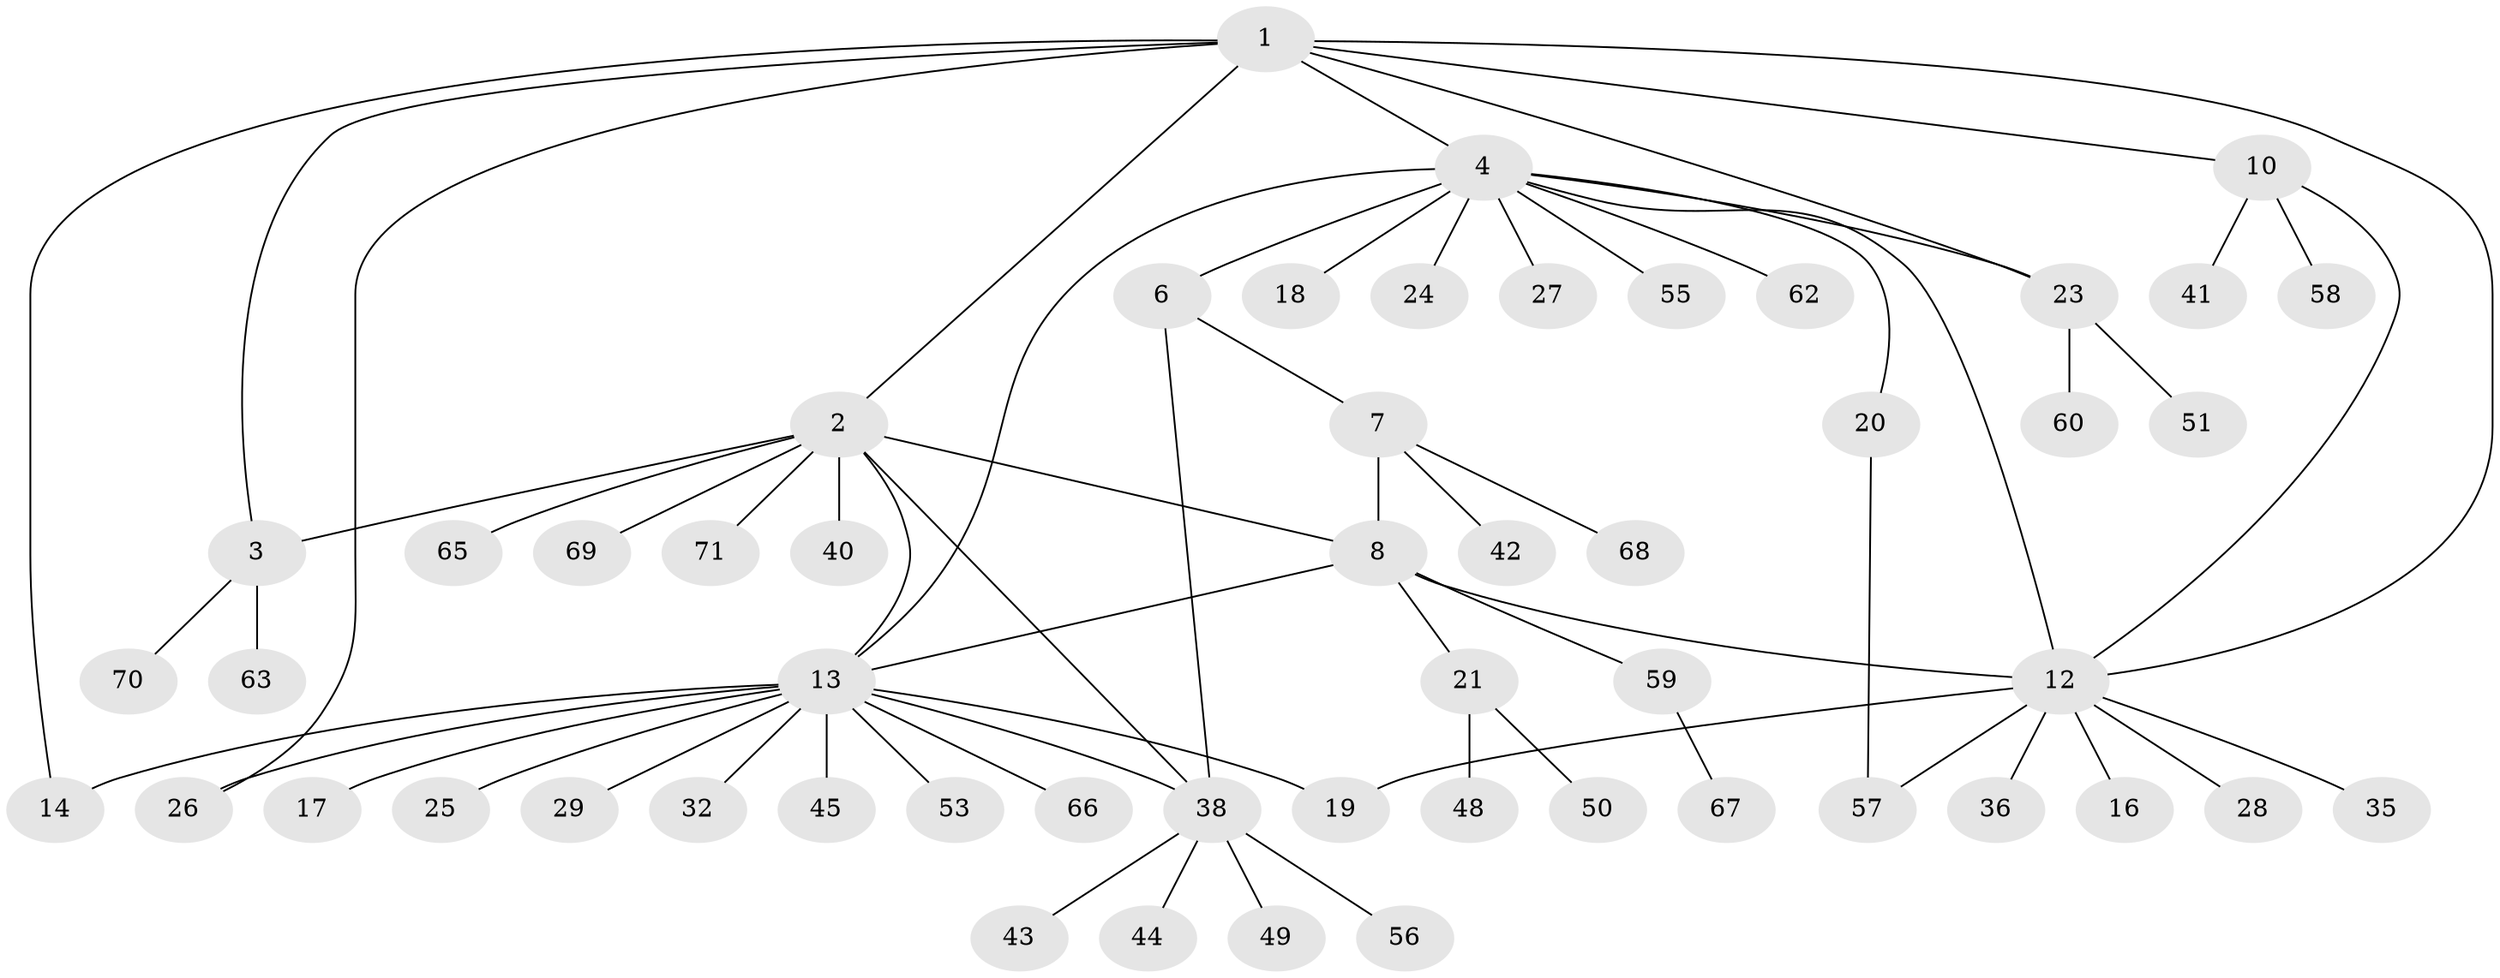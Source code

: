// Generated by graph-tools (version 1.1) at 2025/52/02/27/25 19:52:21]
// undirected, 54 vertices, 67 edges
graph export_dot {
graph [start="1"]
  node [color=gray90,style=filled];
  1 [super="+11"];
  2 [super="+47"];
  3;
  4 [super="+5"];
  6 [super="+61"];
  7 [super="+54"];
  8 [super="+9"];
  10 [super="+72"];
  12 [super="+37"];
  13 [super="+15"];
  14;
  16 [super="+33"];
  17;
  18;
  19 [super="+22"];
  20;
  21 [super="+31"];
  23 [super="+30"];
  24;
  25;
  26 [super="+34"];
  27;
  28 [super="+46"];
  29;
  32;
  35;
  36 [super="+64"];
  38 [super="+39"];
  40;
  41;
  42;
  43;
  44;
  45;
  48 [super="+52"];
  49;
  50;
  51;
  53;
  55;
  56;
  57;
  58;
  59;
  60;
  62;
  63;
  65;
  66;
  67;
  68;
  69;
  70;
  71;
  1 -- 2;
  1 -- 3;
  1 -- 4;
  1 -- 26;
  1 -- 10;
  1 -- 12;
  1 -- 14;
  1 -- 23;
  2 -- 3;
  2 -- 13;
  2 -- 38;
  2 -- 40;
  2 -- 65;
  2 -- 69;
  2 -- 71;
  2 -- 8;
  3 -- 63;
  3 -- 70;
  4 -- 6 [weight=2];
  4 -- 12;
  4 -- 13;
  4 -- 23;
  4 -- 18;
  4 -- 20;
  4 -- 55;
  4 -- 24;
  4 -- 27;
  4 -- 62;
  6 -- 7;
  6 -- 38;
  7 -- 8 [weight=2];
  7 -- 42;
  7 -- 68;
  8 -- 21;
  8 -- 59;
  8 -- 12;
  8 -- 13;
  10 -- 12;
  10 -- 41;
  10 -- 58;
  12 -- 16;
  12 -- 19;
  12 -- 28;
  12 -- 35;
  12 -- 36;
  12 -- 57;
  13 -- 14 [weight=2];
  13 -- 17;
  13 -- 26;
  13 -- 29;
  13 -- 38;
  13 -- 45;
  13 -- 53;
  13 -- 66;
  13 -- 32;
  13 -- 25;
  13 -- 19;
  20 -- 57;
  21 -- 48;
  21 -- 50;
  23 -- 51;
  23 -- 60;
  38 -- 44;
  38 -- 49;
  38 -- 56;
  38 -- 43;
  59 -- 67;
}
